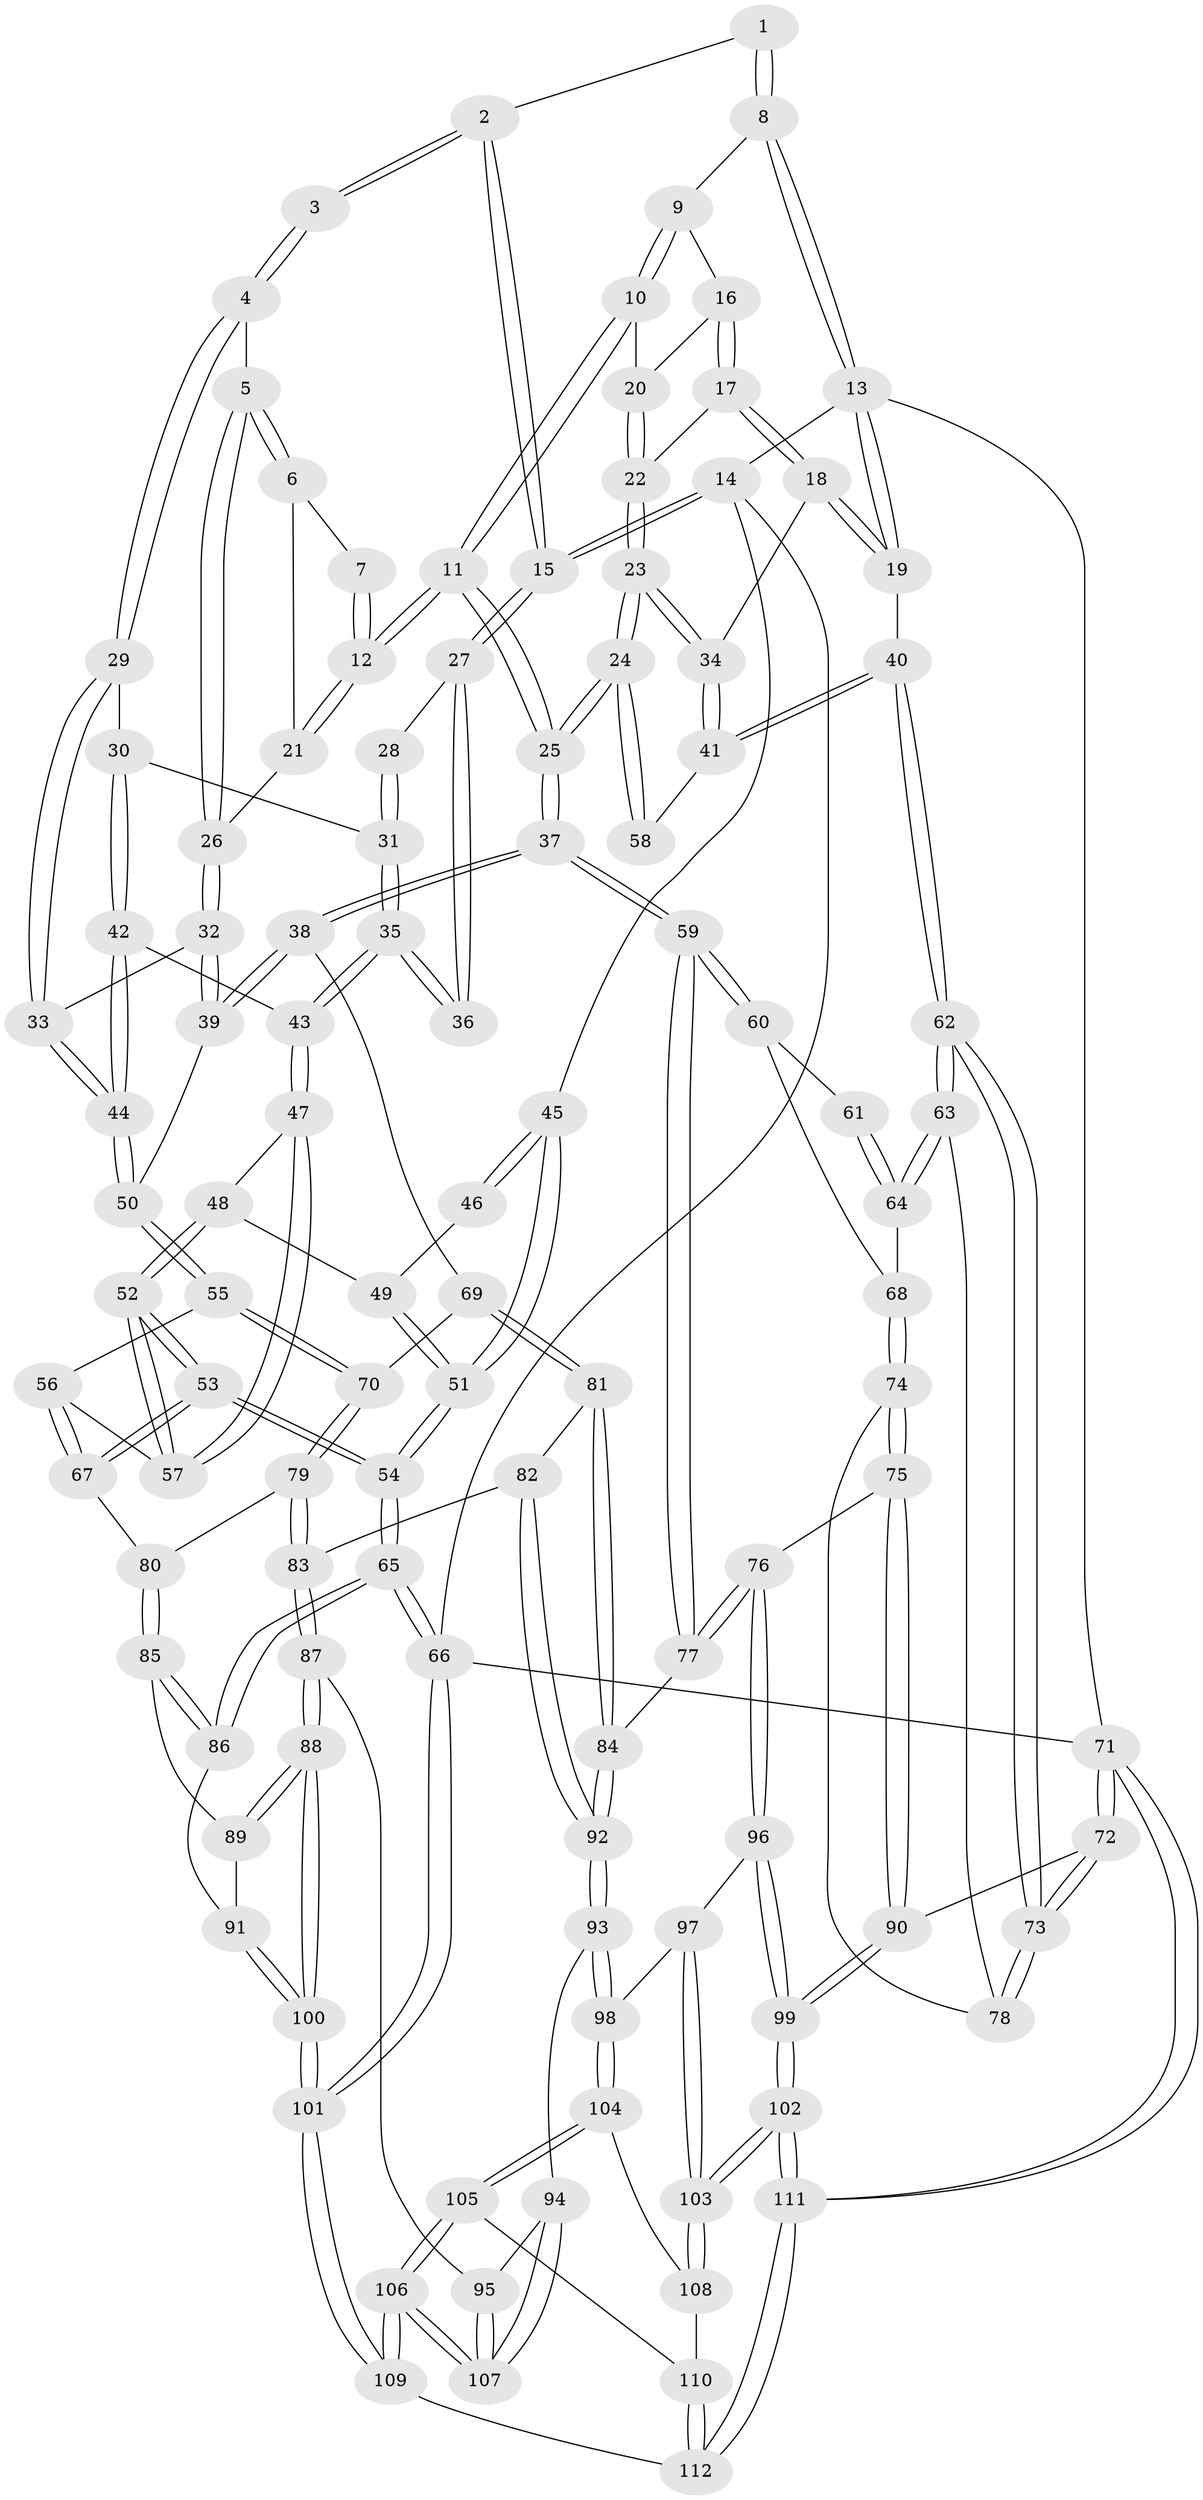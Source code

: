 // Generated by graph-tools (version 1.1) at 2025/51/03/09/25 03:51:00]
// undirected, 112 vertices, 277 edges
graph export_dot {
graph [start="1"]
  node [color=gray90,style=filled];
  1 [pos="+0.6683695162069198+0"];
  2 [pos="+0.38406856359669417+0"];
  3 [pos="+0.36410643606054327+0.054754045489516956"];
  4 [pos="+0.37070747664379006+0.06599566931667737"];
  5 [pos="+0.3994480779373998+0.087607345093606"];
  6 [pos="+0.5501047117664557+0.07452721683751373"];
  7 [pos="+0.6417309523444543+0"];
  8 [pos="+0.6725696787435697+0"];
  9 [pos="+0.6876812104112173+0"];
  10 [pos="+0.7122947675861593+0.09837125739086502"];
  11 [pos="+0.6612917793527593+0.2601499890404838"];
  12 [pos="+0.6251659121689332+0.19843384937169134"];
  13 [pos="+1+0"];
  14 [pos="+0+0"];
  15 [pos="+0+0"];
  16 [pos="+0.7657156040381844+0"];
  17 [pos="+0.8773761295616391+0.10452111441613945"];
  18 [pos="+0.9279930572929901+0.1074380710966846"];
  19 [pos="+1+0"];
  20 [pos="+0.793781026391241+0.11465162686435632"];
  21 [pos="+0.5576513987463244+0.1245689218949742"];
  22 [pos="+0.8215962184404771+0.1376687725579652"];
  23 [pos="+0.7433601838147925+0.3043851279675461"];
  24 [pos="+0.7247040766385474+0.3272670585848681"];
  25 [pos="+0.6769463858226807+0.3526869950153549"];
  26 [pos="+0.4529570992172273+0.16433276511150421"];
  27 [pos="+0.09484543822130496+0.06836009201490938"];
  28 [pos="+0.3321425833426652+0.0682144445067816"];
  29 [pos="+0.3331335170698812+0.20333843521261705"];
  30 [pos="+0.3064960629183318+0.21651445904317546"];
  31 [pos="+0.22618760037612495+0.17571477078464928"];
  32 [pos="+0.4628948623097302+0.23840084850415763"];
  33 [pos="+0.3709435694317573+0.22995485672271088"];
  34 [pos="+0.9124454724864617+0.19899954327133845"];
  35 [pos="+0.1539357308703057+0.18789801487441293"];
  36 [pos="+0.13566310919041683+0.16910420409731453"];
  37 [pos="+0.6469914286934035+0.40208485297705543"];
  38 [pos="+0.5758159253165619+0.3888387086805856"];
  39 [pos="+0.5616590818316771+0.3823610339642913"];
  40 [pos="+1+0.31734581409989077"];
  41 [pos="+1+0.3272272941070018"];
  42 [pos="+0.27620389582380284+0.33010135815560365"];
  43 [pos="+0.17509124990535524+0.3132964727033413"];
  44 [pos="+0.32570516239152353+0.3657337393207544"];
  45 [pos="+0+0.2552791018885738"];
  46 [pos="+0.054642990394003665+0.2258317224423157"];
  47 [pos="+0.16433736595701154+0.3248213821558454"];
  48 [pos="+0.13155850036132644+0.3326625210052486"];
  49 [pos="+0.043646045185777776+0.31606630094453503"];
  50 [pos="+0.3399227138790229+0.38095448286883205"];
  51 [pos="+0+0.37438099735697566"];
  52 [pos="+0+0.5288518440810419"];
  53 [pos="+0+0.5426806101355418"];
  54 [pos="+0+0.5793346909203316"];
  55 [pos="+0.2772850755355091+0.5011899963292141"];
  56 [pos="+0.19970452070456057+0.4868886222592945"];
  57 [pos="+0.16752771142139064+0.40328237973267295"];
  58 [pos="+1+0.32872857736854877"];
  59 [pos="+0.6490513608773714+0.4077392863541389"];
  60 [pos="+0.8027488175449935+0.4673170179059174"];
  61 [pos="+0.9913797617174972+0.3772781947112119"];
  62 [pos="+1+0.6274255106834811"];
  63 [pos="+0.9218800903615368+0.5225392262662251"];
  64 [pos="+0.9048078564575532+0.512362751770481"];
  65 [pos="+0+0.6619333343300411"];
  66 [pos="+0+1"];
  67 [pos="+0.10661764714925781+0.5438973429271103"];
  68 [pos="+0.8907835152591173+0.5108590445341421"];
  69 [pos="+0.37500450521485434+0.5655742454605217"];
  70 [pos="+0.2931707314170256+0.5388708068856332"];
  71 [pos="+1+1"];
  72 [pos="+1+0.6946629293244739"];
  73 [pos="+1+0.6514928555445098"];
  74 [pos="+0.8497302022808795+0.6594490339914484"];
  75 [pos="+0.8200241052560071+0.699503250180447"];
  76 [pos="+0.7796875830081581+0.7091518940392233"];
  77 [pos="+0.6442252395186457+0.5661688498256598"];
  78 [pos="+0.9113768386479879+0.6246704732042994"];
  79 [pos="+0.25188267371001444+0.6287735255433665"];
  80 [pos="+0.20115561180904082+0.6397218440310114"];
  81 [pos="+0.38708724922434473+0.5908498061599978"];
  82 [pos="+0.35992751385006727+0.6830924966899389"];
  83 [pos="+0.30741485385424455+0.7006079316004613"];
  84 [pos="+0.5496528206142165+0.6673919951932016"];
  85 [pos="+0.19906549016958439+0.642780244757427"];
  86 [pos="+0.01073681288467847+0.7342155273366339"];
  87 [pos="+0.27435811247829056+0.8305910276704113"];
  88 [pos="+0.23650815270506678+0.8380572095435466"];
  89 [pos="+0.19471234988609232+0.7044692257837705"];
  90 [pos="+1+0.7457934392152494"];
  91 [pos="+0.041580098078236004+0.7541934678388605"];
  92 [pos="+0.5119754881323071+0.7491741581338565"];
  93 [pos="+0.5105515468914933+0.7718525763663654"];
  94 [pos="+0.5040787112729258+0.7756080333349807"];
  95 [pos="+0.3022342953730897+0.8423302524848205"];
  96 [pos="+0.7691993103366153+0.7839545467915993"];
  97 [pos="+0.568022333699044+0.8090424674906638"];
  98 [pos="+0.512914933815311+0.774864238270199"];
  99 [pos="+0.8042203442719698+0.979163166727962"];
  100 [pos="+0.18008706788704887+0.8652773753570729"];
  101 [pos="+0.013887549584371781+1"];
  102 [pos="+0.7930804960220555+1"];
  103 [pos="+0.7142390124084875+1"];
  104 [pos="+0.5143537472117922+0.912959726438816"];
  105 [pos="+0.46946570269209603+0.957796032139989"];
  106 [pos="+0.39097244553098576+0.9931493444723449"];
  107 [pos="+0.390240800565593+0.990680695163098"];
  108 [pos="+0.564609117331281+0.9499950550154727"];
  109 [pos="+0.3590074852950655+1"];
  110 [pos="+0.5118642223593538+0.9767589529286131"];
  111 [pos="+0.8297139915070332+1"];
  112 [pos="+0.6693584581122966+1"];
  1 -- 2;
  1 -- 8;
  1 -- 8;
  2 -- 3;
  2 -- 3;
  2 -- 15;
  2 -- 15;
  3 -- 4;
  3 -- 4;
  4 -- 5;
  4 -- 29;
  4 -- 29;
  5 -- 6;
  5 -- 6;
  5 -- 26;
  5 -- 26;
  6 -- 7;
  6 -- 21;
  7 -- 12;
  7 -- 12;
  8 -- 9;
  8 -- 13;
  8 -- 13;
  9 -- 10;
  9 -- 10;
  9 -- 16;
  10 -- 11;
  10 -- 11;
  10 -- 20;
  11 -- 12;
  11 -- 12;
  11 -- 25;
  11 -- 25;
  12 -- 21;
  12 -- 21;
  13 -- 14;
  13 -- 19;
  13 -- 19;
  13 -- 71;
  14 -- 15;
  14 -- 15;
  14 -- 45;
  14 -- 66;
  15 -- 27;
  15 -- 27;
  16 -- 17;
  16 -- 17;
  16 -- 20;
  17 -- 18;
  17 -- 18;
  17 -- 22;
  18 -- 19;
  18 -- 19;
  18 -- 34;
  19 -- 40;
  20 -- 22;
  20 -- 22;
  21 -- 26;
  22 -- 23;
  22 -- 23;
  23 -- 24;
  23 -- 24;
  23 -- 34;
  23 -- 34;
  24 -- 25;
  24 -- 25;
  24 -- 58;
  24 -- 58;
  25 -- 37;
  25 -- 37;
  26 -- 32;
  26 -- 32;
  27 -- 28;
  27 -- 36;
  27 -- 36;
  28 -- 31;
  28 -- 31;
  29 -- 30;
  29 -- 33;
  29 -- 33;
  30 -- 31;
  30 -- 42;
  30 -- 42;
  31 -- 35;
  31 -- 35;
  32 -- 33;
  32 -- 39;
  32 -- 39;
  33 -- 44;
  33 -- 44;
  34 -- 41;
  34 -- 41;
  35 -- 36;
  35 -- 36;
  35 -- 43;
  35 -- 43;
  37 -- 38;
  37 -- 38;
  37 -- 59;
  37 -- 59;
  38 -- 39;
  38 -- 39;
  38 -- 69;
  39 -- 50;
  40 -- 41;
  40 -- 41;
  40 -- 62;
  40 -- 62;
  41 -- 58;
  42 -- 43;
  42 -- 44;
  42 -- 44;
  43 -- 47;
  43 -- 47;
  44 -- 50;
  44 -- 50;
  45 -- 46;
  45 -- 46;
  45 -- 51;
  45 -- 51;
  46 -- 49;
  47 -- 48;
  47 -- 57;
  47 -- 57;
  48 -- 49;
  48 -- 52;
  48 -- 52;
  49 -- 51;
  49 -- 51;
  50 -- 55;
  50 -- 55;
  51 -- 54;
  51 -- 54;
  52 -- 53;
  52 -- 53;
  52 -- 57;
  52 -- 57;
  53 -- 54;
  53 -- 54;
  53 -- 67;
  53 -- 67;
  54 -- 65;
  54 -- 65;
  55 -- 56;
  55 -- 70;
  55 -- 70;
  56 -- 57;
  56 -- 67;
  56 -- 67;
  59 -- 60;
  59 -- 60;
  59 -- 77;
  59 -- 77;
  60 -- 61;
  60 -- 68;
  61 -- 64;
  61 -- 64;
  62 -- 63;
  62 -- 63;
  62 -- 73;
  62 -- 73;
  63 -- 64;
  63 -- 64;
  63 -- 78;
  64 -- 68;
  65 -- 66;
  65 -- 66;
  65 -- 86;
  65 -- 86;
  66 -- 101;
  66 -- 101;
  66 -- 71;
  67 -- 80;
  68 -- 74;
  68 -- 74;
  69 -- 70;
  69 -- 81;
  69 -- 81;
  70 -- 79;
  70 -- 79;
  71 -- 72;
  71 -- 72;
  71 -- 111;
  71 -- 111;
  72 -- 73;
  72 -- 73;
  72 -- 90;
  73 -- 78;
  73 -- 78;
  74 -- 75;
  74 -- 75;
  74 -- 78;
  75 -- 76;
  75 -- 90;
  75 -- 90;
  76 -- 77;
  76 -- 77;
  76 -- 96;
  76 -- 96;
  77 -- 84;
  79 -- 80;
  79 -- 83;
  79 -- 83;
  80 -- 85;
  80 -- 85;
  81 -- 82;
  81 -- 84;
  81 -- 84;
  82 -- 83;
  82 -- 92;
  82 -- 92;
  83 -- 87;
  83 -- 87;
  84 -- 92;
  84 -- 92;
  85 -- 86;
  85 -- 86;
  85 -- 89;
  86 -- 91;
  87 -- 88;
  87 -- 88;
  87 -- 95;
  88 -- 89;
  88 -- 89;
  88 -- 100;
  88 -- 100;
  89 -- 91;
  90 -- 99;
  90 -- 99;
  91 -- 100;
  91 -- 100;
  92 -- 93;
  92 -- 93;
  93 -- 94;
  93 -- 98;
  93 -- 98;
  94 -- 95;
  94 -- 107;
  94 -- 107;
  95 -- 107;
  95 -- 107;
  96 -- 97;
  96 -- 99;
  96 -- 99;
  97 -- 98;
  97 -- 103;
  97 -- 103;
  98 -- 104;
  98 -- 104;
  99 -- 102;
  99 -- 102;
  100 -- 101;
  100 -- 101;
  101 -- 109;
  101 -- 109;
  102 -- 103;
  102 -- 103;
  102 -- 111;
  102 -- 111;
  103 -- 108;
  103 -- 108;
  104 -- 105;
  104 -- 105;
  104 -- 108;
  105 -- 106;
  105 -- 106;
  105 -- 110;
  106 -- 107;
  106 -- 107;
  106 -- 109;
  106 -- 109;
  108 -- 110;
  109 -- 112;
  110 -- 112;
  110 -- 112;
  111 -- 112;
  111 -- 112;
}
